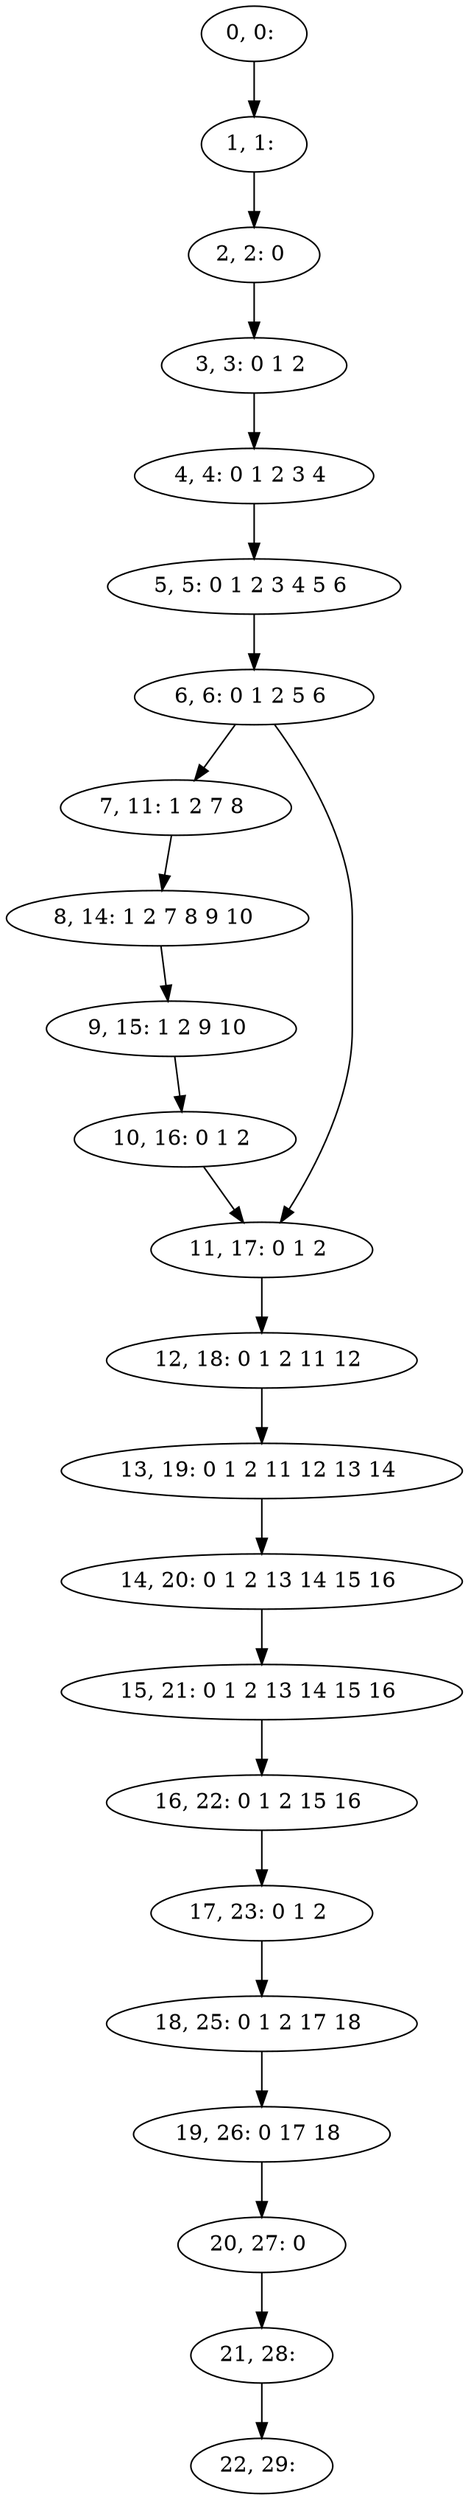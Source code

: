 digraph G {
0[label="0, 0: "];
1[label="1, 1: "];
2[label="2, 2: 0 "];
3[label="3, 3: 0 1 2 "];
4[label="4, 4: 0 1 2 3 4 "];
5[label="5, 5: 0 1 2 3 4 5 6 "];
6[label="6, 6: 0 1 2 5 6 "];
7[label="7, 11: 1 2 7 8 "];
8[label="8, 14: 1 2 7 8 9 10 "];
9[label="9, 15: 1 2 9 10 "];
10[label="10, 16: 0 1 2 "];
11[label="11, 17: 0 1 2 "];
12[label="12, 18: 0 1 2 11 12 "];
13[label="13, 19: 0 1 2 11 12 13 14 "];
14[label="14, 20: 0 1 2 13 14 15 16 "];
15[label="15, 21: 0 1 2 13 14 15 16 "];
16[label="16, 22: 0 1 2 15 16 "];
17[label="17, 23: 0 1 2 "];
18[label="18, 25: 0 1 2 17 18 "];
19[label="19, 26: 0 17 18 "];
20[label="20, 27: 0 "];
21[label="21, 28: "];
22[label="22, 29: "];
0->1 ;
1->2 ;
2->3 ;
3->4 ;
4->5 ;
5->6 ;
6->7 ;
6->11 ;
7->8 ;
8->9 ;
9->10 ;
10->11 ;
11->12 ;
12->13 ;
13->14 ;
14->15 ;
15->16 ;
16->17 ;
17->18 ;
18->19 ;
19->20 ;
20->21 ;
21->22 ;
}
